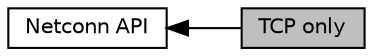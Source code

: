 digraph "TCP only"
{
  edge [fontname="Helvetica",fontsize="10",labelfontname="Helvetica",labelfontsize="10"];
  node [fontname="Helvetica",fontsize="10",shape=box];
  rankdir=LR;
  Node1 [label="TCP only",height=0.2,width=0.4,color="black", fillcolor="grey75", style="filled", fontcolor="black",tooltip=" "];
  Node2 [label="Netconn API",height=0.2,width=0.4,color="black", fillcolor="white", style="filled",URL="$group__netconn.html",tooltip=" "];
  Node2->Node1 [shape=plaintext, dir="back", style="solid"];
}
